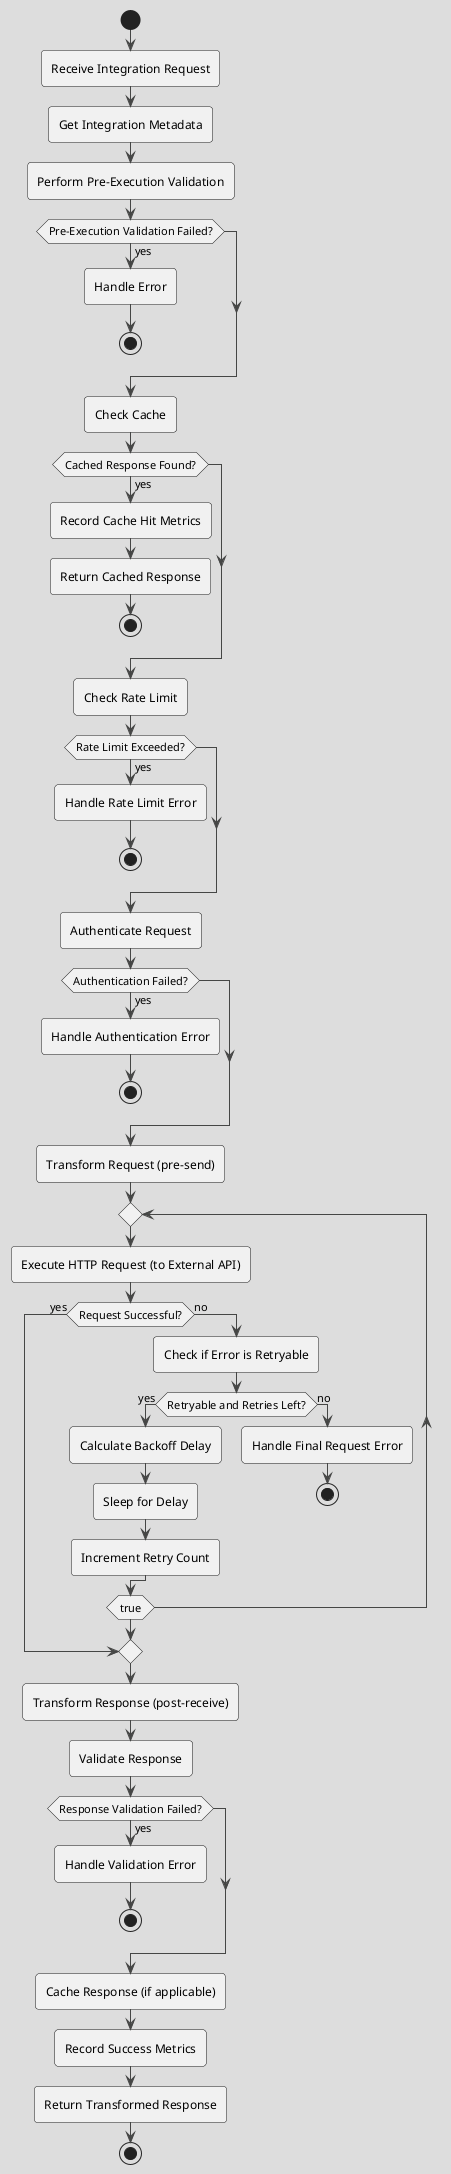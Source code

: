 @startuml
!theme toy

start
:Receive Integration Request;

:Get Integration Metadata;
:Perform Pre-Execution Validation;
if (Pre-Execution Validation Failed?) then (yes)
  :Handle Error;
  stop
endif

:Check Cache;
if (Cached Response Found?) then (yes)
  :Record Cache Hit Metrics;
  :Return Cached Response;
  stop
endif

:Check Rate Limit;
if (Rate Limit Exceeded?) then (yes)
  :Handle Rate Limit Error;
  stop
endif

:Authenticate Request;
if (Authentication Failed?) then (yes)
  :Handle Authentication Error;
  stop
endif

:Transform Request (pre-send);

repeat
  :Execute HTTP Request (to External API);
  if (Request Successful?) then (yes)
    break
  else (no)
    :Check if Error is Retryable;
    if (Retryable and Retries Left?) then (yes)
      :Calculate Backoff Delay;
      :Sleep for Delay;
      :Increment Retry Count;
    else (no)
      :Handle Final Request Error;
      stop
    endif
  endif
repeat while (true)

:Transform Response (post-receive);

:Validate Response;
if (Response Validation Failed?) then (yes)
  :Handle Validation Error;
  stop
endif

:Cache Response (if applicable);
:Record Success Metrics;
:Return Transformed Response;
stop

@enduml
